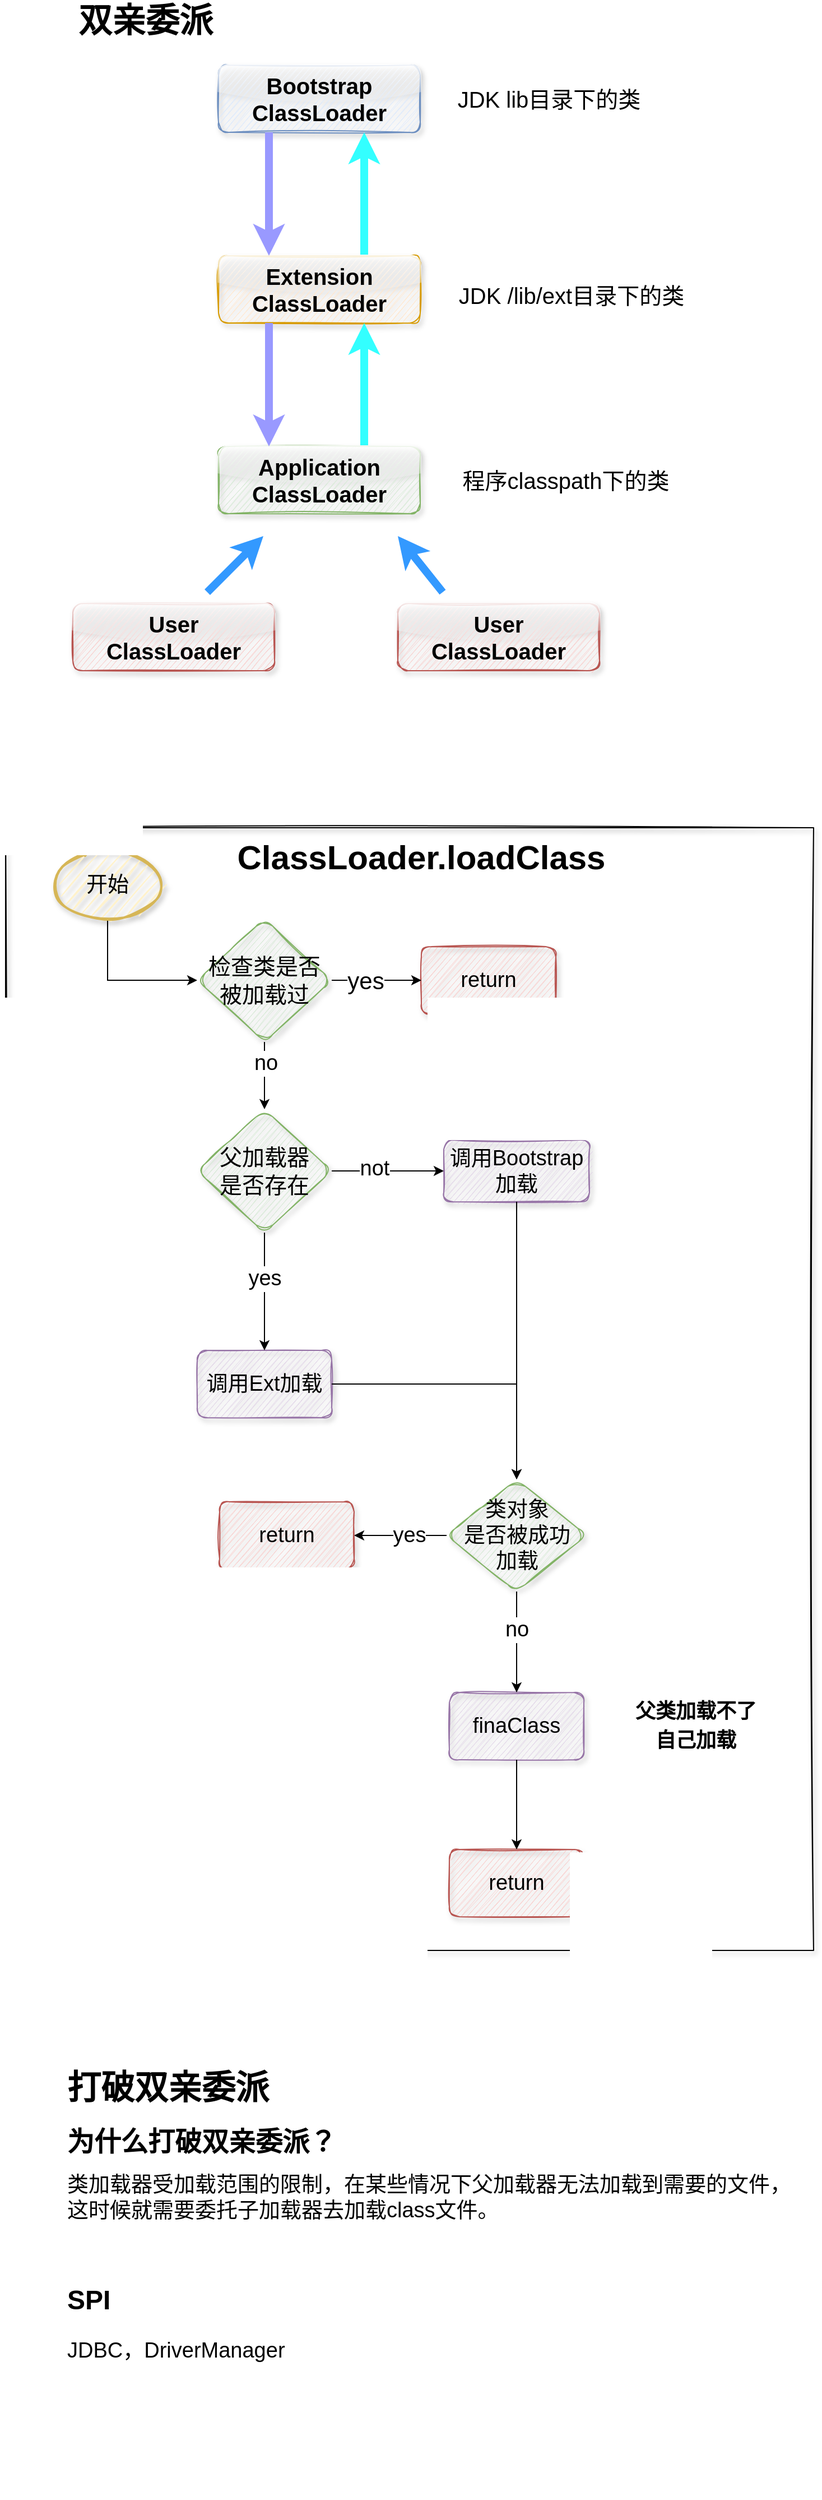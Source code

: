 <mxfile version="16.5.6" type="github">
  <diagram id="boqYSjhlPDfo5EqzpHAg" name="Page-1">
    <mxGraphModel dx="1416" dy="734" grid="1" gridSize="10" guides="1" tooltips="1" connect="1" arrows="1" fold="1" page="1" pageScale="1" pageWidth="827" pageHeight="1169" math="0" shadow="0">
      <root>
        <mxCell id="0" />
        <mxCell id="1" parent="0" />
        <mxCell id="QJieqvBiZlkZ0J_g9zYV-2" value="&lt;h1&gt;&lt;font style=&quot;font-size: 30px&quot;&gt;打破双亲委派&lt;/font&gt;&lt;/h1&gt;&lt;p&gt;&lt;b&gt;&lt;font style=&quot;font-size: 24px&quot;&gt;为什么打破双亲委派？&lt;/font&gt;&lt;/b&gt;&lt;/p&gt;&lt;p&gt;&lt;font style=&quot;font-size: 19px&quot;&gt;类加载器受加载范围的限制，在某些情况下父加载器无法加载到需要的文件，这时候就需要委托子加载器去加载class文件。&lt;/font&gt;&lt;/p&gt;&lt;p style=&quot;font-size: 17px&quot;&gt;&lt;br&gt;&lt;/p&gt;&lt;p&gt;&lt;b&gt;&lt;font style=&quot;font-size: 24px&quot;&gt;SPI&lt;/font&gt;&lt;/b&gt;&lt;/p&gt;&lt;p style=&quot;font-size: 19px&quot;&gt;JDBC，DriverManager&amp;nbsp;&lt;/p&gt;" style="text;html=1;strokeColor=none;fillColor=none;spacing=5;spacingTop=-20;whiteSpace=wrap;overflow=hidden;rounded=0;" parent="1" vertex="1">
          <mxGeometry x="110" y="1880" width="660" height="390" as="geometry" />
        </mxCell>
        <mxCell id="LoPak_it9yGRDo9d3WOG-57" value="" style="group" vertex="1" connectable="0" parent="1">
          <mxGeometry x="60" y="780" width="721" height="1001" as="geometry" />
        </mxCell>
        <mxCell id="LoPak_it9yGRDo9d3WOG-9" value="" style="rounded=0;whiteSpace=wrap;html=1;shadow=1;glass=0;sketch=1;fontSize=20;gradientColor=none;fillStyle=auto;fillColor=none;" vertex="1" parent="LoPak_it9yGRDo9d3WOG-57">
          <mxGeometry width="721" height="1001" as="geometry" />
        </mxCell>
        <mxCell id="LoPak_it9yGRDo9d3WOG-18" value="" style="edgeStyle=orthogonalEdgeStyle;rounded=0;orthogonalLoop=1;jettySize=auto;html=1;fontSize=19;" edge="1" parent="LoPak_it9yGRDo9d3WOG-57" source="LoPak_it9yGRDo9d3WOG-16">
          <mxGeometry relative="1" as="geometry">
            <mxPoint x="231" y="251" as="targetPoint" />
          </mxGeometry>
        </mxCell>
        <mxCell id="LoPak_it9yGRDo9d3WOG-19" value="no" style="edgeLabel;html=1;align=center;verticalAlign=middle;resizable=0;points=[];fontSize=19;" vertex="1" connectable="0" parent="LoPak_it9yGRDo9d3WOG-18">
          <mxGeometry x="0.238" y="-1" relative="1" as="geometry">
            <mxPoint x="1" y="-18" as="offset" />
          </mxGeometry>
        </mxCell>
        <mxCell id="LoPak_it9yGRDo9d3WOG-16" value="&lt;span style=&quot;font-size: 20px&quot;&gt;检查类是否被加载过&lt;/span&gt;" style="rhombus;whiteSpace=wrap;html=1;shadow=1;glass=0;sketch=1;fillStyle=auto;fontSize=19;fillColor=#d5e8d4;rounded=1;strokeColor=#82b366;" vertex="1" parent="LoPak_it9yGRDo9d3WOG-57">
          <mxGeometry x="171" y="81" width="120" height="110" as="geometry" />
        </mxCell>
        <mxCell id="LoPak_it9yGRDo9d3WOG-22" style="edgeStyle=orthogonalEdgeStyle;rounded=0;orthogonalLoop=1;jettySize=auto;html=1;exitX=0.5;exitY=1;exitDx=0;exitDy=0;exitPerimeter=0;fontSize=19;" edge="1" parent="LoPak_it9yGRDo9d3WOG-57" source="LoPak_it9yGRDo9d3WOG-20" target="LoPak_it9yGRDo9d3WOG-16">
          <mxGeometry relative="1" as="geometry" />
        </mxCell>
        <mxCell id="LoPak_it9yGRDo9d3WOG-20" value="开始" style="strokeWidth=2;html=1;shape=mxgraph.flowchart.start_1;whiteSpace=wrap;rounded=1;shadow=1;glass=0;sketch=1;fillStyle=auto;fontSize=19;fillColor=#fff2cc;strokeColor=#d6b656;" vertex="1" parent="LoPak_it9yGRDo9d3WOG-57">
          <mxGeometry x="41" y="21" width="100" height="60" as="geometry" />
        </mxCell>
        <mxCell id="LoPak_it9yGRDo9d3WOG-30" value="return" style="whiteSpace=wrap;html=1;fontSize=19;fillColor=#f8cecc;strokeColor=#b85450;shadow=1;glass=0;sketch=1;fillStyle=auto;rounded=1;" vertex="1" parent="LoPak_it9yGRDo9d3WOG-57">
          <mxGeometry x="371" y="106" width="120" height="60" as="geometry" />
        </mxCell>
        <mxCell id="LoPak_it9yGRDo9d3WOG-31" value="" style="edgeStyle=orthogonalEdgeStyle;rounded=0;orthogonalLoop=1;jettySize=auto;html=1;fontSize=19;" edge="1" parent="LoPak_it9yGRDo9d3WOG-57" source="LoPak_it9yGRDo9d3WOG-16" target="LoPak_it9yGRDo9d3WOG-30">
          <mxGeometry relative="1" as="geometry" />
        </mxCell>
        <mxCell id="LoPak_it9yGRDo9d3WOG-55" value="yes" style="edgeLabel;html=1;align=center;verticalAlign=middle;resizable=0;points=[];fontSize=21;fontFamily=Helvetica;fontColor=default;" vertex="1" connectable="0" parent="LoPak_it9yGRDo9d3WOG-31">
          <mxGeometry x="-0.25" relative="1" as="geometry">
            <mxPoint as="offset" />
          </mxGeometry>
        </mxCell>
        <mxCell id="LoPak_it9yGRDo9d3WOG-33" value="&lt;span style=&quot;font-size: 20px&quot;&gt;父加载器&lt;br&gt;是否存在&lt;br&gt;&lt;/span&gt;" style="rhombus;whiteSpace=wrap;html=1;shadow=1;glass=0;sketch=1;fillStyle=auto;fontSize=19;fillColor=#d5e8d4;rounded=1;strokeColor=#82b366;" vertex="1" parent="LoPak_it9yGRDo9d3WOG-57">
          <mxGeometry x="171" y="251" width="120" height="110" as="geometry" />
        </mxCell>
        <mxCell id="LoPak_it9yGRDo9d3WOG-34" value="调用Bootstrap加载" style="whiteSpace=wrap;html=1;fontSize=19;fillColor=#e1d5e7;strokeColor=#9673a6;shadow=1;glass=0;sketch=1;fillStyle=auto;rounded=1;" vertex="1" parent="LoPak_it9yGRDo9d3WOG-57">
          <mxGeometry x="391" y="278.5" width="130" height="55" as="geometry" />
        </mxCell>
        <mxCell id="LoPak_it9yGRDo9d3WOG-35" value="" style="edgeStyle=orthogonalEdgeStyle;rounded=0;orthogonalLoop=1;jettySize=auto;html=1;fontSize=19;" edge="1" parent="LoPak_it9yGRDo9d3WOG-57" source="LoPak_it9yGRDo9d3WOG-33" target="LoPak_it9yGRDo9d3WOG-34">
          <mxGeometry relative="1" as="geometry" />
        </mxCell>
        <mxCell id="LoPak_it9yGRDo9d3WOG-38" value="not" style="edgeLabel;html=1;align=center;verticalAlign=middle;resizable=0;points=[];fontSize=19;" vertex="1" connectable="0" parent="LoPak_it9yGRDo9d3WOG-35">
          <mxGeometry x="-0.25" relative="1" as="geometry">
            <mxPoint y="-2" as="offset" />
          </mxGeometry>
        </mxCell>
        <mxCell id="LoPak_it9yGRDo9d3WOG-40" value="调用Ext加载" style="whiteSpace=wrap;html=1;fontSize=19;fillColor=#e1d5e7;strokeColor=#9673a6;shadow=1;glass=0;sketch=1;fillStyle=auto;rounded=1;" vertex="1" parent="LoPak_it9yGRDo9d3WOG-57">
          <mxGeometry x="171" y="466" width="120" height="60" as="geometry" />
        </mxCell>
        <mxCell id="LoPak_it9yGRDo9d3WOG-41" value="" style="edgeStyle=orthogonalEdgeStyle;rounded=0;orthogonalLoop=1;jettySize=auto;html=1;fontSize=19;" edge="1" parent="LoPak_it9yGRDo9d3WOG-57" source="LoPak_it9yGRDo9d3WOG-33" target="LoPak_it9yGRDo9d3WOG-40">
          <mxGeometry relative="1" as="geometry" />
        </mxCell>
        <mxCell id="LoPak_it9yGRDo9d3WOG-42" value="yes" style="edgeLabel;html=1;align=center;verticalAlign=middle;resizable=0;points=[];fontSize=19;fontFamily=Helvetica;fontColor=default;" vertex="1" connectable="0" parent="LoPak_it9yGRDo9d3WOG-41">
          <mxGeometry x="-0.219" relative="1" as="geometry">
            <mxPoint as="offset" />
          </mxGeometry>
        </mxCell>
        <mxCell id="LoPak_it9yGRDo9d3WOG-43" value="类对象&lt;br&gt;是否被成功&lt;br&gt;加载" style="rhombus;whiteSpace=wrap;html=1;fontSize=19;fillColor=#d5e8d4;strokeColor=#82b366;shadow=1;glass=0;sketch=1;fillStyle=auto;rounded=1;" vertex="1" parent="LoPak_it9yGRDo9d3WOG-57">
          <mxGeometry x="393.5" y="581" width="125" height="100" as="geometry" />
        </mxCell>
        <mxCell id="LoPak_it9yGRDo9d3WOG-45" style="edgeStyle=orthogonalEdgeStyle;shape=connector;rounded=0;orthogonalLoop=1;jettySize=auto;html=1;exitX=0.5;exitY=1;exitDx=0;exitDy=0;entryX=0.5;entryY=0;entryDx=0;entryDy=0;labelBackgroundColor=default;fontFamily=Helvetica;fontSize=19;fontColor=default;endArrow=classic;strokeColor=default;" edge="1" parent="LoPak_it9yGRDo9d3WOG-57" source="LoPak_it9yGRDo9d3WOG-34" target="LoPak_it9yGRDo9d3WOG-43">
          <mxGeometry relative="1" as="geometry" />
        </mxCell>
        <mxCell id="LoPak_it9yGRDo9d3WOG-44" value="" style="edgeStyle=orthogonalEdgeStyle;shape=connector;rounded=0;orthogonalLoop=1;jettySize=auto;html=1;labelBackgroundColor=default;fontFamily=Helvetica;fontSize=19;fontColor=default;endArrow=classic;strokeColor=default;" edge="1" parent="LoPak_it9yGRDo9d3WOG-57" source="LoPak_it9yGRDo9d3WOG-40" target="LoPak_it9yGRDo9d3WOG-43">
          <mxGeometry relative="1" as="geometry" />
        </mxCell>
        <mxCell id="LoPak_it9yGRDo9d3WOG-46" value="finaClass" style="whiteSpace=wrap;html=1;fontSize=19;fillColor=#e1d5e7;strokeColor=#9673a6;shadow=1;glass=0;sketch=1;fillStyle=auto;rounded=1;" vertex="1" parent="LoPak_it9yGRDo9d3WOG-57">
          <mxGeometry x="396" y="771" width="120" height="60" as="geometry" />
        </mxCell>
        <mxCell id="LoPak_it9yGRDo9d3WOG-47" value="" style="edgeStyle=orthogonalEdgeStyle;shape=connector;rounded=0;orthogonalLoop=1;jettySize=auto;html=1;labelBackgroundColor=default;fontFamily=Helvetica;fontSize=19;fontColor=default;endArrow=classic;strokeColor=default;" edge="1" parent="LoPak_it9yGRDo9d3WOG-57" source="LoPak_it9yGRDo9d3WOG-43" target="LoPak_it9yGRDo9d3WOG-46">
          <mxGeometry relative="1" as="geometry" />
        </mxCell>
        <mxCell id="LoPak_it9yGRDo9d3WOG-51" value="no" style="edgeLabel;html=1;align=center;verticalAlign=middle;resizable=0;points=[];fontSize=19;fontFamily=Helvetica;fontColor=default;" vertex="1" connectable="0" parent="LoPak_it9yGRDo9d3WOG-47">
          <mxGeometry x="0.3" relative="1" as="geometry">
            <mxPoint y="-25" as="offset" />
          </mxGeometry>
        </mxCell>
        <mxCell id="LoPak_it9yGRDo9d3WOG-48" value="return" style="whiteSpace=wrap;html=1;fontSize=19;fillColor=#f8cecc;strokeColor=#b85450;shadow=1;glass=0;sketch=1;fillStyle=auto;rounded=1;" vertex="1" parent="LoPak_it9yGRDo9d3WOG-57">
          <mxGeometry x="191" y="601" width="120" height="60" as="geometry" />
        </mxCell>
        <mxCell id="LoPak_it9yGRDo9d3WOG-49" value="" style="edgeStyle=orthogonalEdgeStyle;shape=connector;rounded=0;orthogonalLoop=1;jettySize=auto;html=1;labelBackgroundColor=default;fontFamily=Helvetica;fontSize=19;fontColor=default;endArrow=classic;strokeColor=default;" edge="1" parent="LoPak_it9yGRDo9d3WOG-57" source="LoPak_it9yGRDo9d3WOG-43" target="LoPak_it9yGRDo9d3WOG-48">
          <mxGeometry relative="1" as="geometry" />
        </mxCell>
        <mxCell id="LoPak_it9yGRDo9d3WOG-50" value="yes" style="edgeLabel;html=1;align=center;verticalAlign=middle;resizable=0;points=[];fontSize=19;fontFamily=Helvetica;fontColor=default;" vertex="1" connectable="0" parent="LoPak_it9yGRDo9d3WOG-49">
          <mxGeometry x="-0.236" y="2" relative="1" as="geometry">
            <mxPoint x="-2" y="-2" as="offset" />
          </mxGeometry>
        </mxCell>
        <mxCell id="LoPak_it9yGRDo9d3WOG-52" value="return" style="whiteSpace=wrap;html=1;fontSize=19;fillColor=#f8cecc;strokeColor=#b85450;shadow=1;glass=0;sketch=1;fillStyle=auto;rounded=1;" vertex="1" parent="LoPak_it9yGRDo9d3WOG-57">
          <mxGeometry x="396" y="911" width="120" height="60" as="geometry" />
        </mxCell>
        <mxCell id="LoPak_it9yGRDo9d3WOG-53" value="" style="edgeStyle=orthogonalEdgeStyle;shape=connector;rounded=0;orthogonalLoop=1;jettySize=auto;html=1;labelBackgroundColor=default;fontFamily=Helvetica;fontSize=19;fontColor=default;endArrow=classic;strokeColor=default;" edge="1" parent="LoPak_it9yGRDo9d3WOG-57" source="LoPak_it9yGRDo9d3WOG-46" target="LoPak_it9yGRDo9d3WOG-52">
          <mxGeometry relative="1" as="geometry" />
        </mxCell>
        <mxCell id="LoPak_it9yGRDo9d3WOG-54" value="&lt;font style=&quot;font-size: 30px&quot;&gt;&lt;b&gt;ClassLoader.loadClass&lt;/b&gt;&lt;/font&gt;" style="text;html=1;strokeColor=none;fillColor=none;align=center;verticalAlign=middle;whiteSpace=wrap;rounded=0;shadow=1;glass=0;sketch=1;fillStyle=auto;fontFamily=Helvetica;fontSize=19;fontColor=default;" vertex="1" parent="LoPak_it9yGRDo9d3WOG-57">
          <mxGeometry x="341" y="11" width="60" height="30" as="geometry" />
        </mxCell>
        <mxCell id="LoPak_it9yGRDo9d3WOG-56" value="&lt;font style=&quot;font-size: 18px&quot;&gt;&lt;b&gt;父类加载不了&lt;br&gt;自己加载&lt;/b&gt;&lt;/font&gt;" style="text;html=1;strokeColor=none;fillColor=none;align=center;verticalAlign=middle;whiteSpace=wrap;rounded=0;shadow=1;glass=0;sketch=1;fillStyle=auto;fontFamily=Helvetica;fontSize=21;fontColor=default;" vertex="1" parent="LoPak_it9yGRDo9d3WOG-57">
          <mxGeometry x="541" y="786" width="150" height="25" as="geometry" />
        </mxCell>
        <mxCell id="LoPak_it9yGRDo9d3WOG-58" value="" style="group" vertex="1" connectable="0" parent="1">
          <mxGeometry x="120" y="50" width="550" height="590" as="geometry" />
        </mxCell>
        <mxCell id="ihBeobYTyzfN0iLytpON-1" value="Bootstrap ClassLoader" style="rounded=1;whiteSpace=wrap;html=1;glass=1;sketch=1;shadow=1;fillColor=#dae8fc;strokeColor=#6c8ebf;fontSize=20;fontStyle=1" parent="LoPak_it9yGRDo9d3WOG-58" vertex="1">
          <mxGeometry x="130" y="50" width="180" height="60" as="geometry" />
        </mxCell>
        <mxCell id="ihBeobYTyzfN0iLytpON-7" value="" style="edgeStyle=orthogonalEdgeStyle;rounded=0;orthogonalLoop=1;jettySize=auto;html=1;fontSize=20;strokeWidth=7;strokeColor=#33FFFF;" parent="LoPak_it9yGRDo9d3WOG-58" source="ihBeobYTyzfN0iLytpON-2" target="ihBeobYTyzfN0iLytpON-1" edge="1">
          <mxGeometry relative="1" as="geometry">
            <Array as="points">
              <mxPoint x="260" y="160" />
              <mxPoint x="260" y="160" />
            </Array>
          </mxGeometry>
        </mxCell>
        <mxCell id="ihBeobYTyzfN0iLytpON-2" value="Extension ClassLoader" style="rounded=1;whiteSpace=wrap;html=1;glass=1;sketch=1;shadow=1;fillColor=#ffe6cc;strokeColor=#d79b00;fontSize=20;fontStyle=1" parent="LoPak_it9yGRDo9d3WOG-58" vertex="1">
          <mxGeometry x="130" y="220" width="180" height="60" as="geometry" />
        </mxCell>
        <mxCell id="ihBeobYTyzfN0iLytpON-12" style="edgeStyle=orthogonalEdgeStyle;rounded=0;orthogonalLoop=1;jettySize=auto;html=1;exitX=0.25;exitY=1;exitDx=0;exitDy=0;entryX=0.25;entryY=0;entryDx=0;entryDy=0;fontSize=20;strokeColor=#9999FF;strokeWidth=7;" parent="LoPak_it9yGRDo9d3WOG-58" source="ihBeobYTyzfN0iLytpON-1" target="ihBeobYTyzfN0iLytpON-2" edge="1">
          <mxGeometry relative="1" as="geometry" />
        </mxCell>
        <mxCell id="ihBeobYTyzfN0iLytpON-6" value="" style="edgeStyle=orthogonalEdgeStyle;rounded=0;orthogonalLoop=1;jettySize=auto;html=1;fontSize=20;strokeWidth=7;strokeColor=#33FFFF;" parent="LoPak_it9yGRDo9d3WOG-58" source="ihBeobYTyzfN0iLytpON-3" target="ihBeobYTyzfN0iLytpON-2" edge="1">
          <mxGeometry relative="1" as="geometry">
            <Array as="points">
              <mxPoint x="260" y="340" />
              <mxPoint x="260" y="340" />
            </Array>
          </mxGeometry>
        </mxCell>
        <mxCell id="ihBeobYTyzfN0iLytpON-3" value="Application ClassLoader" style="rounded=1;whiteSpace=wrap;html=1;glass=1;sketch=1;shadow=1;fillColor=#d5e8d4;strokeColor=#82b366;fontSize=20;fontStyle=1" parent="LoPak_it9yGRDo9d3WOG-58" vertex="1">
          <mxGeometry x="130" y="390" width="180" height="60" as="geometry" />
        </mxCell>
        <mxCell id="ihBeobYTyzfN0iLytpON-13" style="edgeStyle=orthogonalEdgeStyle;rounded=0;orthogonalLoop=1;jettySize=auto;html=1;exitX=0.25;exitY=1;exitDx=0;exitDy=0;entryX=0.25;entryY=0;entryDx=0;entryDy=0;fontSize=20;strokeColor=#9999FF;strokeWidth=7;" parent="LoPak_it9yGRDo9d3WOG-58" source="ihBeobYTyzfN0iLytpON-2" target="ihBeobYTyzfN0iLytpON-3" edge="1">
          <mxGeometry relative="1" as="geometry" />
        </mxCell>
        <mxCell id="ihBeobYTyzfN0iLytpON-4" value="User&lt;br&gt;ClassLoader" style="rounded=1;whiteSpace=wrap;html=1;glass=1;sketch=1;shadow=1;fillColor=#f8cecc;strokeColor=#b85450;fontSize=20;fontStyle=1" parent="LoPak_it9yGRDo9d3WOG-58" vertex="1">
          <mxGeometry y="530" width="180" height="60" as="geometry" />
        </mxCell>
        <mxCell id="ihBeobYTyzfN0iLytpON-5" value="User&lt;br&gt;ClassLoader" style="rounded=1;whiteSpace=wrap;html=1;glass=1;sketch=1;shadow=1;fillColor=#f8cecc;strokeColor=#b85450;fontSize=20;fontStyle=1" parent="LoPak_it9yGRDo9d3WOG-58" vertex="1">
          <mxGeometry x="290" y="530" width="180" height="60" as="geometry" />
        </mxCell>
        <mxCell id="ihBeobYTyzfN0iLytpON-10" value="" style="endArrow=classic;html=1;rounded=0;fontSize=20;strokeWidth=7;strokeColor=#3399FF;" parent="LoPak_it9yGRDo9d3WOG-58" edge="1">
          <mxGeometry width="50" height="50" relative="1" as="geometry">
            <mxPoint x="120" y="520" as="sourcePoint" />
            <mxPoint x="170" y="470" as="targetPoint" />
          </mxGeometry>
        </mxCell>
        <mxCell id="ihBeobYTyzfN0iLytpON-11" value="" style="endArrow=classic;html=1;rounded=0;fontSize=20;strokeColor=#3399FF;strokeWidth=7;" parent="LoPak_it9yGRDo9d3WOG-58" edge="1">
          <mxGeometry width="50" height="50" relative="1" as="geometry">
            <mxPoint x="330" y="520" as="sourcePoint" />
            <mxPoint x="290" y="470" as="targetPoint" />
          </mxGeometry>
        </mxCell>
        <mxCell id="LoPak_it9yGRDo9d3WOG-2" value="&lt;font style=&quot;font-size: 20px&quot;&gt;JDK lib目录下的类&lt;/font&gt;" style="text;html=1;strokeColor=none;fillColor=none;align=center;verticalAlign=middle;whiteSpace=wrap;rounded=0;" vertex="1" parent="LoPak_it9yGRDo9d3WOG-58">
          <mxGeometry x="330" y="66.25" width="190" height="27.5" as="geometry" />
        </mxCell>
        <mxCell id="LoPak_it9yGRDo9d3WOG-3" value="&lt;font style=&quot;font-size: 20px&quot;&gt;JDK /lib/ext目录下的类&lt;/font&gt;" style="text;html=1;strokeColor=none;fillColor=none;align=center;verticalAlign=middle;whiteSpace=wrap;rounded=0;" vertex="1" parent="LoPak_it9yGRDo9d3WOG-58">
          <mxGeometry x="340" y="243" width="210" height="23.75" as="geometry" />
        </mxCell>
        <mxCell id="LoPak_it9yGRDo9d3WOG-4" value="&lt;span style=&quot;font-size: 20px&quot;&gt;程序classpath下的类&lt;/span&gt;" style="text;html=1;strokeColor=none;fillColor=none;align=center;verticalAlign=middle;whiteSpace=wrap;rounded=0;" vertex="1" parent="LoPak_it9yGRDo9d3WOG-58">
          <mxGeometry x="340" y="409.06" width="200" height="21.88" as="geometry" />
        </mxCell>
        <mxCell id="LoPak_it9yGRDo9d3WOG-6" value="&lt;b&gt;&lt;font style=&quot;font-size: 30px&quot;&gt;双亲委派&lt;/font&gt;&lt;/b&gt;" style="text;html=1;strokeColor=none;fillColor=none;align=center;verticalAlign=middle;whiteSpace=wrap;rounded=0;fontSize=20;" vertex="1" parent="LoPak_it9yGRDo9d3WOG-58">
          <mxGeometry width="130" height="20" as="geometry" />
        </mxCell>
      </root>
    </mxGraphModel>
  </diagram>
</mxfile>
